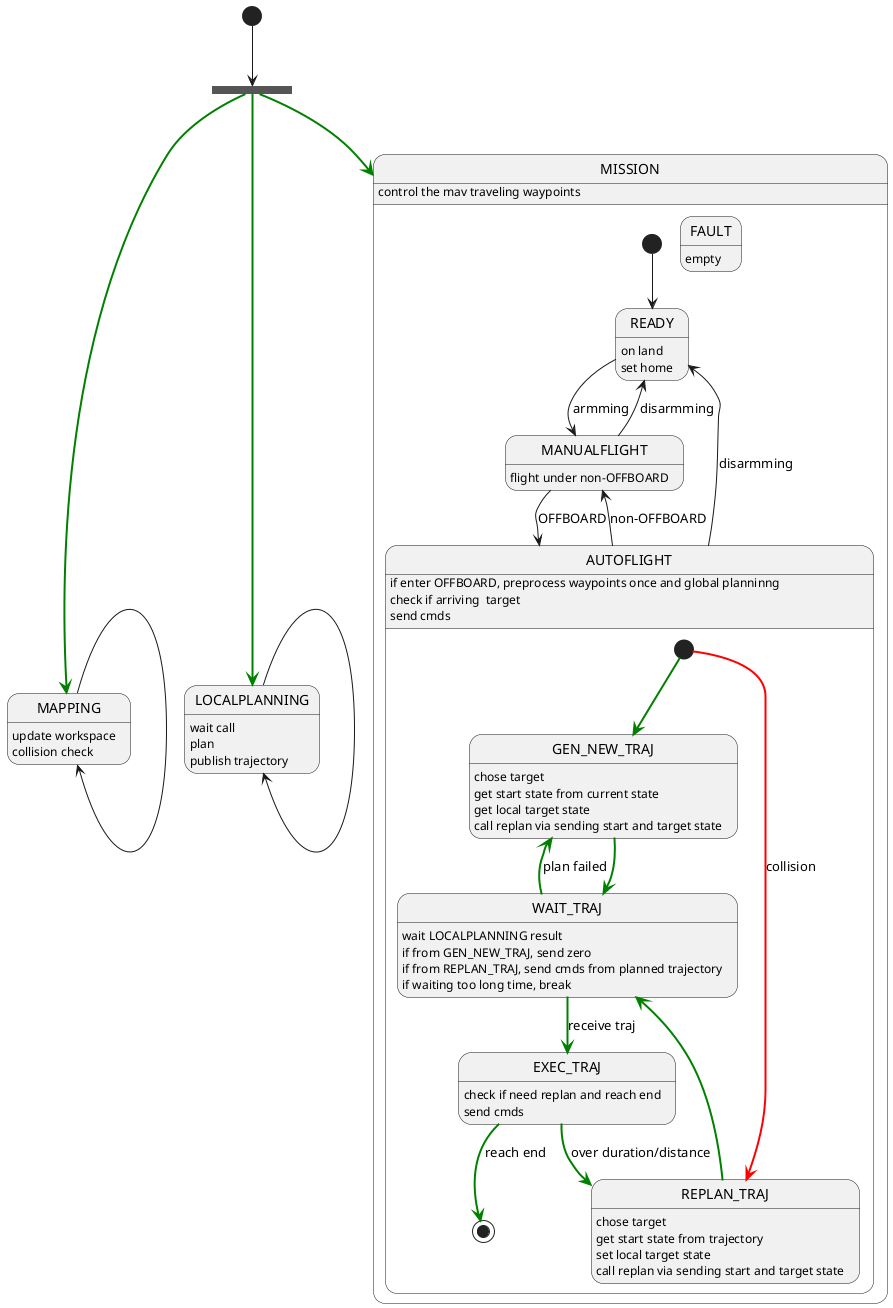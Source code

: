 @startuml
hide empty description

state MAPPING: update workspace
MAPPING: collision check
MAPPING-->MAPPING

state LOCALPLANNING: wait call
LOCALPLANNING: plan
LOCALPLANNING: publish trajectory
LOCALPLANNING-->LOCALPLANNING

state MISSION: control the mav traveling waypoints
state MISSION{

    state READY: on land
    READY: set home

    state MANUALFLIGHT: flight under non-OFFBOARD
    ' MANUALFLIGHT: if enter OFFBOARD, preprocess waypoints

    state AUTOFLIGHT: if enter OFFBOARD, preprocess waypoints once and global planninng
    AUTOFLIGHT: check if arriving  target
    AUTOFLIGHT: send cmds
    state AUTOFLIGHT{
        state GEN_NEW_TRAJ: chose target
        GEN_NEW_TRAJ: get start state from current state
        GEN_NEW_TRAJ: get local target state
        GEN_NEW_TRAJ: call replan via sending start and target state

        state REPLAN_TRAJ: chose target
        REPLAN_TRAJ: get start state from trajectory
        REPLAN_TRAJ: set local target state
        REPLAN_TRAJ: call replan via sending start and target state

        state EXEC_TRAJ: check if need replan and reach end
        EXEC_TRAJ: send cmds

        state WAIT_TRAJ: wait LOCALPLANNING result
        WAIT_TRAJ: if from GEN_NEW_TRAJ, send zero
        WAIT_TRAJ: if from REPLAN_TRAJ, send cmds from planned trajectory
        WAIT_TRAJ: if waiting too long time, break


        [*]-[#green,bold]-->GEN_NEW_TRAJ
        [*]-[#red,bold]-->REPLAN_TRAJ: collision

        GEN_NEW_TRAJ-[#green,bold]->WAIT_TRAJ
        WAIT_TRAJ-[#green,bold]->GEN_NEW_TRAJ: plan failed

        WAIT_TRAJ-[#green,bold]->EXEC_TRAJ: receive traj
        EXEC_TRAJ-[#green,bold]->REPLAN_TRAJ: over duration/distance

        REPLAN_TRAJ-[#green,bold]->WAIT_TRAJ

        EXEC_TRAJ-[#green,bold]->[*]: reach end
    }

    state FAULT: empty

    ' [*] -[#green,bold]-> IDLE: initialization
    [*]-->READY
    READY --> MANUALFLIGHT: armming
    MANUALFLIGHT-->READY: disarmming
    ' MANUALFLIGHT --> MANUALFLIGHT
    MANUALFLIGHT --> AUTOFLIGHT: OFFBOARD
    AUTOFLIGHT --> MANUALFLIGHT: non-OFFBOARD
    AUTOFLIGHT --> READY: disarmming

}

state fork_state <<fork>>
[*]-->fork_state
fork_state-[#green,bold]->MISSION
fork_state-[#green,bold]->MAPPING
fork_state-[#green,bold]->LOCALPLANNING

' MAPPING-[#red,bold]->REPLAN_TRAJ

@enduml